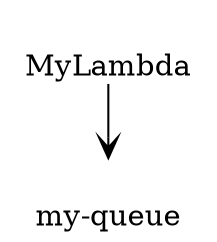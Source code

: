 digraph  {
	
	n1[image="images/lambda.svg",imagepos="tc",label="MyLambda",labelloc="b",shape="plaintext"];
	n2[image="images/sqs.svg",imagepos="tc",label="my-queue",labelloc="b",shape="plaintext"];
	n1->n2[arrowhead="vee",arrowtail="dot"];
	
}
